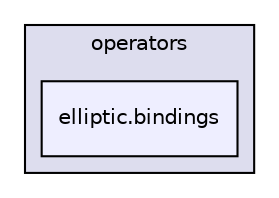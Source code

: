 digraph "elliptic.bindings" {
  compound=true
  node [ fontsize="10", fontname="Helvetica"];
  edge [ labelfontsize="10", labelfontname="Helvetica"];
  subgraph clusterdir_91b47eb1f5534b791b2db4e72c4ced9d {
    graph [ bgcolor="#ddddee", pencolor="black", label="operators" fontname="Helvetica", fontsize="10", URL="dir_91b47eb1f5534b791b2db4e72c4ced9d.html"]
  dir_fcb3d994744507f6a6f6581d3c9c88a3 [shape=box, label="elliptic.bindings", style="filled", fillcolor="#eeeeff", pencolor="black", URL="dir_fcb3d994744507f6a6f6581d3c9c88a3.html"];
  }
}
